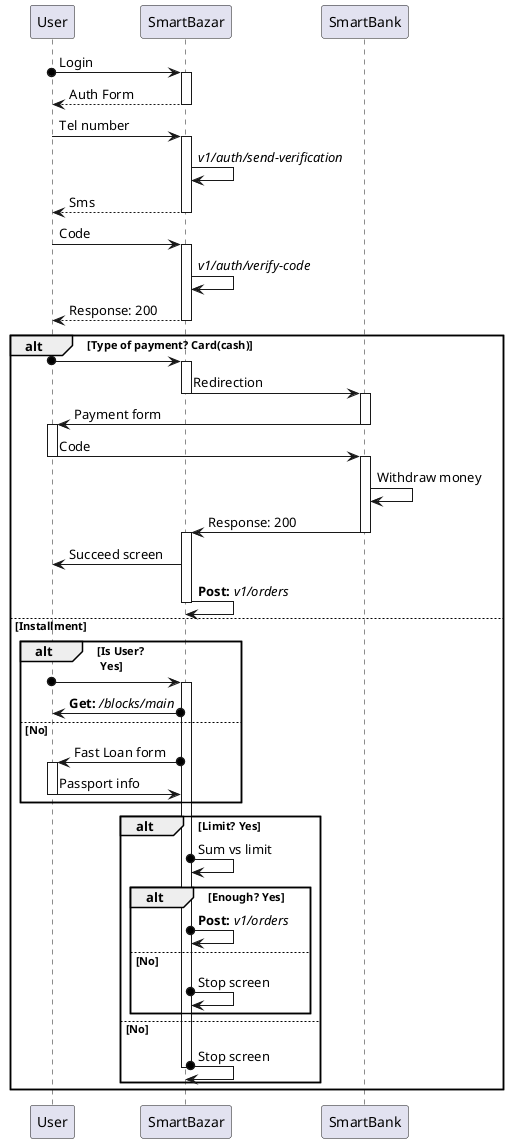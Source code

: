 @startuml Web Market Payment
    
    participant User as u
    participant SmartBazar as m
    participant SmartBank as b

    u o-> m ++: Login
    m --> u --: Auth Form
    u -> m ++: Tel number
    m -> m : //v1/auth/send-verification//
    m --> u --: Sms
    u -> m ++: Code
    m -> m : //v1/auth/verify-code//
    m --> u --: Response: 200

    alt Type of payment? Card(cash)
        u o-> m ++: 
        m -> b --++: Redirection
        b -> u --++: Payment form
        u -> b --++: Code
        b -> b : Withdraw money
        b -> m --++: Response: 200
        m -> u : Succeed screen
        m -> m --: **Post:** //v1/orders//
    else Installment
        ' u o-> m ++:
        alt Is User? \n Yes
            u o-> m ++: 
            m o-> u : **Get:** ///blocks/main//
            ' b -> m --: Widget
        else No
            m o-> u ++: Fast Loan form
            u -> m --: Passport info
        end
        alt Limit? Yes
            m o-> m: Sum vs limit
            alt Enough? Yes
                m o-> m : **Post:** //v1/orders//
            else No
                m o-> m: Stop screen
            end
        else No
            m o-> m--: Stop screen
        end
    end

@enduml
